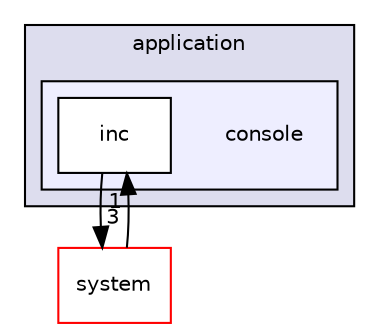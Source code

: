 digraph "console" {
  compound=true
  node [ fontsize="10", fontname="Helvetica"];
  edge [ labelfontsize="10", labelfontname="Helvetica"];
  subgraph clusterdir_eda2a6d705da8f3400ffe9a7dcb90b30 {
    graph [ bgcolor="#ddddee", pencolor="black", label="application" fontname="Helvetica", fontsize="10", URL="dir_eda2a6d705da8f3400ffe9a7dcb90b30.html"]
  subgraph clusterdir_41a4f755a1e521e6a5e6f7f91ca685aa {
    graph [ bgcolor="#eeeeff", pencolor="black", label="" URL="dir_41a4f755a1e521e6a5e6f7f91ca685aa.html"];
    dir_41a4f755a1e521e6a5e6f7f91ca685aa [shape=plaintext label="console"];
    dir_31ba1dee3827eb539003aebfa5a61520 [shape=box label="inc" color="black" fillcolor="white" style="filled" URL="dir_31ba1dee3827eb539003aebfa5a61520.html"];
  }
  }
  dir_911aa23d539fd7870138add75e49b79e [shape=box label="system" fillcolor="white" style="filled" color="red" URL="dir_911aa23d539fd7870138add75e49b79e.html"];
  dir_31ba1dee3827eb539003aebfa5a61520->dir_911aa23d539fd7870138add75e49b79e [headlabel="3", labeldistance=1.5 headhref="dir_000018_000003.html"];
  dir_911aa23d539fd7870138add75e49b79e->dir_31ba1dee3827eb539003aebfa5a61520 [headlabel="1", labeldistance=1.5 headhref="dir_000003_000018.html"];
}
